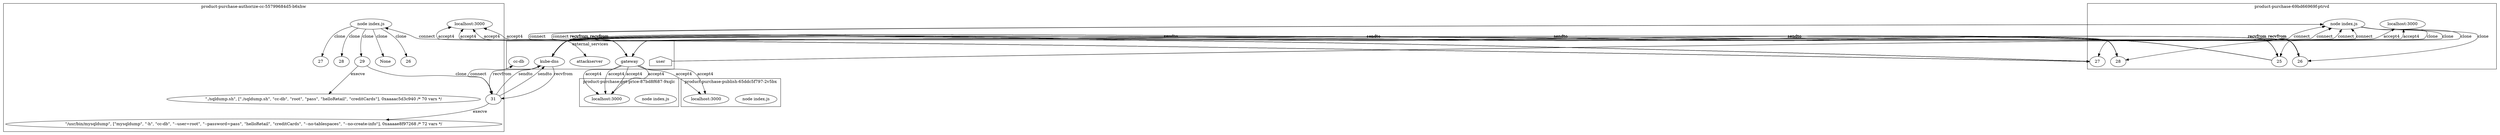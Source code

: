 digraph G {
	subgraph "cluster_ product-purchase-authorize-cc-55799684d5-b6xhw " {
		label=" product-purchase-authorize-cc-55799684d5-b6xhw "
		87587 [label="node index.js"]
		"product-purchase-authorize-cc_localhost_3000" [label="localhost:3000"]
		"product-purchase-authorize-cc_localhost_3000" [label="localhost:3000"]
		87587 -> 92335 [label=clone]
		87587 -> 92348 [label=clone]
		87587 -> 92340 [label=clone]
		87587 -> 93854 [label=clone]
		"product-purchase-authorize-cc_localhost_3000" [label="localhost:3000"]
		"product-purchase-authorize-cc_localhost_3000" [label="localhost:3000"]
		87587 -> None [label=clone]
		92335 [label=26]
		92348 [label=27]
		92340 [label=28]
		93854 [label=29]
		" product-purchase-authorize-cc-55799684d5-b6xhw _./sqldump.sh cc-db root pass helloRetail creditCards" [label="\"./sqldump.sh\", [\"./sqldump.sh\", \"cc-db\", \"root\", \"pass\", \"helloRetail\", \"creditCards\"], 0xaaaac5d3c940 /* 70 vars */"]
		93854 -> " product-purchase-authorize-cc-55799684d5-b6xhw _./sqldump.sh cc-db root pass helloRetail creditCards" [label=execve]
		93854 -> 93864 [label=clone]
		93864 [label=31]
		" product-purchase-authorize-cc-55799684d5-b6xhw _mysqldump -h cc-db --user=root --password=pass helloRetail creditCards --no-tablespaces --no-create-info" [label="\"/usr/bin/mysqldump\", [\"mysqldump\", \"-h\", \"cc-db\", \"--user=root\", \"--password=pass\", \"helloRetail\", \"creditCards\", \"--no-tablespaces\", \"--no-create-info\"], 0xaaaae8f97268 /* 72 vars */"]
		93864 -> " product-purchase-authorize-cc-55799684d5-b6xhw _mysqldump -h cc-db --user=root --password=pass helloRetail creditCards --no-tablespaces --no-create-info" [label=execve]
	}
	subgraph "cluster_ product-purchase-69bd66969f-ptrvd " {
		label=" product-purchase-69bd66969f-ptrvd "
		88484 [label="node index.js"]
		"product-purchase_localhost_3000" [label="localhost:3000"]
		"product-purchase_localhost_3000" [label="localhost:3000"]
		88484 -> 92258 [label=clone]
		88484 -> 92268 [label=clone]
		88484 -> 92261 [label=clone]
		88484 -> 92276 [label=clone]
		92258 [label=25]
		92268 [label=26]
		92261 [label=27]
		92276 [label=28]
	}
	subgraph "cluster_ product-purchase-get-price-87bd8f687-9xqlc " {
		label=" product-purchase-get-price-87bd8f687-9xqlc "
		89658 [label="node index.js"]
		"product-purchase-get-price_localhost_3000" [label="localhost:3000"]
		"product-purchase-get-price_localhost_3000" [label="localhost:3000"]
		"product-purchase-get-price_localhost_3000" [label="localhost:3000"]
		"product-purchase-get-price_localhost_3000" [label="localhost:3000"]
	}
	subgraph "cluster_ product-purchase-publish-65ddc5f797-2v5bx " {
		label=" product-purchase-publish-65ddc5f797-2v5bx "
		91097 [label="node index.js"]
		"product-purchase-publish_localhost_3000" [label="localhost:3000"]
		"product-purchase-publish_localhost_3000" [label="localhost:3000"]
	}
	subgraph cluster_services {
		label=external_services
		user [shape=house]
		"10.107.89.58_8080" -> "product-purchase-authorize-cc_localhost_3000" [label=accept4]
		"10.107.89.58_8080" -> "product-purchase-authorize-cc_localhost_3000" [label=accept4]
		"10.99.80.72_8889" [label=attackserver]
		87587 -> "10.99.80.72_8889" [label=connect dir=both]
		"10.107.89.58_8080" -> "product-purchase-authorize-cc_localhost_3000" [label=accept4]
		"10.107.89.58_8080" -> "product-purchase-authorize-cc_localhost_3000" [label=accept4]
		"10.96.0.10_53" [label="kube-dns"]
		93864 -> "10.96.0.10_53" [label=sendto]
		"10.96.0.10_53" [label="kube-dns"]
		93864 -> "10.96.0.10_53" [label=sendto]
		"10.96.0.10_53" [label="kube-dns"]
		"10.96.0.10_53" -> 93864 [label=recvfrom]
		"10.96.0.10_53" [label="kube-dns"]
		"10.96.0.10_53" -> 93864 [label=recvfrom]
		"10.107.93.109_3306" [label="cc-db"]
		93864 -> "10.107.93.109_3306" [label=connect dir=both]
		user -> "product-purchase_localhost_3000" [label=accept4]
		user -> "product-purchase_localhost_3000" [label=accept4]
		"10.107.89.58_8080" [label=gateway]
		88484 -> "10.107.89.58_8080" [label=connect dir=both]
		"10.107.89.58_8080" [label=gateway]
		88484 -> "10.107.89.58_8080" [label=connect dir=both]
		"10.107.89.58_8080" [label=gateway]
		88484 -> "10.107.89.58_8080" [label=connect dir=both]
		"10.107.89.58_8080" [label=gateway]
		88484 -> "10.107.89.58_8080" [label=connect dir=both]
		"10.107.89.58_8080" [label=gateway]
		88484 -> "10.107.89.58_8080" [label=connect dir=both]
		"10.107.89.58_8080" [label=gateway]
		88484 -> "10.107.89.58_8080" [label=connect dir=both]
		"10.96.0.10_53" [label="kube-dns"]
		92258 -> "10.96.0.10_53" [label=sendto]
		"10.96.0.10_53" [label="kube-dns"]
		92258 -> "10.96.0.10_53" [label=sendto]
		"10.96.0.10_53" [label="kube-dns"]
		"10.96.0.10_53" -> 92258 [label=recvfrom]
		"10.96.0.10_53" [label="kube-dns"]
		"10.96.0.10_53" -> 92258 [label=recvfrom]
		"10.96.0.10_53" [label="kube-dns"]
		92258 -> "10.96.0.10_53" [label=sendto]
		"10.96.0.10_53" [label="kube-dns"]
		92258 -> "10.96.0.10_53" [label=sendto]
		"10.96.0.10_53" [label="kube-dns"]
		"10.96.0.10_53" -> 92258 [label=recvfrom]
		"10.96.0.10_53" [label="kube-dns"]
		"10.96.0.10_53" -> 92258 [label=recvfrom]
		"10.96.0.10_53" [label="kube-dns"]
		92258 -> "10.96.0.10_53" [label=sendto]
		"10.96.0.10_53" [label="kube-dns"]
		92258 -> "10.96.0.10_53" [label=sendto]
		"10.96.0.10_53" [label="kube-dns"]
		"10.96.0.10_53" -> 92258 [label=recvfrom]
		"10.96.0.10_53" [label="kube-dns"]
		"10.96.0.10_53" -> 92258 [label=recvfrom]
		"10.96.0.10_53" [label="kube-dns"]
		92258 -> "10.96.0.10_53" [label=sendto]
		"10.96.0.10_53" [label="kube-dns"]
		92258 -> "10.96.0.10_53" [label=sendto]
		"10.96.0.10_53" [label="kube-dns"]
		"10.96.0.10_53" -> 92258 [label=recvfrom]
		"10.96.0.10_53" [label="kube-dns"]
		"10.96.0.10_53" -> 92258 [label=recvfrom]
		"10.96.0.10_53" [label="kube-dns"]
		92268 -> "10.96.0.10_53" [label=sendto]
		"10.96.0.10_53" [label="kube-dns"]
		92268 -> "10.96.0.10_53" [label=sendto]
		"10.96.0.10_53" [label="kube-dns"]
		"10.96.0.10_53" -> 92268 [label=recvfrom]
		"10.96.0.10_53" [label="kube-dns"]
		"10.96.0.10_53" -> 92268 [label=recvfrom]
		"10.96.0.10_53" [label="kube-dns"]
		92268 -> "10.96.0.10_53" [label=sendto]
		"10.96.0.10_53" [label="kube-dns"]
		92268 -> "10.96.0.10_53" [label=sendto]
		"10.96.0.10_53" [label="kube-dns"]
		"10.96.0.10_53" -> 92268 [label=recvfrom]
		"10.96.0.10_53" [label="kube-dns"]
		"10.96.0.10_53" -> 92268 [label=recvfrom]
		"10.96.0.10_53" [label="kube-dns"]
		92268 -> "10.96.0.10_53" [label=sendto]
		"10.96.0.10_53" [label="kube-dns"]
		92268 -> "10.96.0.10_53" [label=sendto]
		"10.96.0.10_53" [label="kube-dns"]
		"10.96.0.10_53" -> 92268 [label=recvfrom]
		"10.96.0.10_53" [label="kube-dns"]
		"10.96.0.10_53" -> 92268 [label=recvfrom]
		"10.96.0.10_53" [label="kube-dns"]
		92268 -> "10.96.0.10_53" [label=sendto]
		"10.96.0.10_53" [label="kube-dns"]
		92268 -> "10.96.0.10_53" [label=sendto]
		"10.96.0.10_53" [label="kube-dns"]
		"10.96.0.10_53" -> 92268 [label=recvfrom]
		"10.96.0.10_53" [label="kube-dns"]
		"10.96.0.10_53" -> 92268 [label=recvfrom]
		"10.96.0.10_53" [label="kube-dns"]
		92261 -> "10.96.0.10_53" [label=sendto]
		"10.96.0.10_53" [label="kube-dns"]
		92261 -> "10.96.0.10_53" [label=sendto]
		"10.96.0.10_53" [label="kube-dns"]
		"10.96.0.10_53" -> 92261 [label=recvfrom]
		"10.96.0.10_53" [label="kube-dns"]
		"10.96.0.10_53" -> 92261 [label=recvfrom]
		"10.96.0.10_53" [label="kube-dns"]
		92261 -> "10.96.0.10_53" [label=sendto]
		"10.96.0.10_53" [label="kube-dns"]
		92261 -> "10.96.0.10_53" [label=sendto]
		"10.96.0.10_53" [label="kube-dns"]
		"10.96.0.10_53" -> 92261 [label=recvfrom]
		"10.96.0.10_53" [label="kube-dns"]
		"10.96.0.10_53" -> 92261 [label=recvfrom]
		"10.96.0.10_53" [label="kube-dns"]
		92261 -> "10.96.0.10_53" [label=sendto]
		"10.96.0.10_53" [label="kube-dns"]
		92261 -> "10.96.0.10_53" [label=sendto]
		"10.96.0.10_53" [label="kube-dns"]
		"10.96.0.10_53" -> 92261 [label=recvfrom]
		"10.96.0.10_53" [label="kube-dns"]
		"10.96.0.10_53" -> 92261 [label=recvfrom]
		"10.96.0.10_53" [label="kube-dns"]
		92261 -> "10.96.0.10_53" [label=sendto]
		"10.96.0.10_53" [label="kube-dns"]
		92261 -> "10.96.0.10_53" [label=sendto]
		"10.96.0.10_53" [label="kube-dns"]
		"10.96.0.10_53" -> 92261 [label=recvfrom]
		"10.96.0.10_53" [label="kube-dns"]
		"10.96.0.10_53" -> 92261 [label=recvfrom]
		"10.96.0.10_53" [label="kube-dns"]
		92261 -> "10.96.0.10_53" [label=sendto]
		"10.96.0.10_53" [label="kube-dns"]
		92261 -> "10.96.0.10_53" [label=sendto]
		"10.96.0.10_53" [label="kube-dns"]
		"10.96.0.10_53" -> 92261 [label=recvfrom]
		"10.96.0.10_53" [label="kube-dns"]
		"10.96.0.10_53" -> 92261 [label=recvfrom]
		"10.96.0.10_53" [label="kube-dns"]
		92261 -> "10.96.0.10_53" [label=sendto]
		"10.96.0.10_53" [label="kube-dns"]
		92261 -> "10.96.0.10_53" [label=sendto]
		"10.96.0.10_53" [label="kube-dns"]
		"10.96.0.10_53" -> 92261 [label=recvfrom]
		"10.96.0.10_53" [label="kube-dns"]
		"10.96.0.10_53" -> 92261 [label=recvfrom]
		"10.96.0.10_53" [label="kube-dns"]
		92261 -> "10.96.0.10_53" [label=sendto]
		"10.96.0.10_53" [label="kube-dns"]
		92261 -> "10.96.0.10_53" [label=sendto]
		"10.96.0.10_53" [label="kube-dns"]
		"10.96.0.10_53" -> 92261 [label=recvfrom]
		"10.96.0.10_53" [label="kube-dns"]
		"10.96.0.10_53" -> 92261 [label=recvfrom]
		"10.96.0.10_53" [label="kube-dns"]
		92261 -> "10.96.0.10_53" [label=sendto]
		"10.96.0.10_53" [label="kube-dns"]
		92261 -> "10.96.0.10_53" [label=sendto]
		"10.96.0.10_53" [label="kube-dns"]
		"10.96.0.10_53" -> 92261 [label=recvfrom]
		"10.96.0.10_53" [label="kube-dns"]
		"10.96.0.10_53" -> 92261 [label=recvfrom]
		"10.96.0.10_53" [label="kube-dns"]
		92276 -> "10.96.0.10_53" [label=sendto]
		"10.96.0.10_53" [label="kube-dns"]
		92276 -> "10.96.0.10_53" [label=sendto]
		"10.96.0.10_53" [label="kube-dns"]
		"10.96.0.10_53" -> 92276 [label=recvfrom]
		"10.96.0.10_53" [label="kube-dns"]
		"10.96.0.10_53" -> 92276 [label=recvfrom]
		"10.96.0.10_53" [label="kube-dns"]
		92276 -> "10.96.0.10_53" [label=sendto]
		"10.96.0.10_53" [label="kube-dns"]
		92276 -> "10.96.0.10_53" [label=sendto]
		"10.96.0.10_53" [label="kube-dns"]
		"10.96.0.10_53" -> 92276 [label=recvfrom]
		"10.96.0.10_53" [label="kube-dns"]
		"10.96.0.10_53" -> 92276 [label=recvfrom]
		"10.96.0.10_53" [label="kube-dns"]
		92276 -> "10.96.0.10_53" [label=sendto]
		"10.96.0.10_53" [label="kube-dns"]
		92276 -> "10.96.0.10_53" [label=sendto]
		"10.96.0.10_53" [label="kube-dns"]
		"10.96.0.10_53" -> 92276 [label=recvfrom]
		"10.96.0.10_53" [label="kube-dns"]
		"10.96.0.10_53" -> 92276 [label=recvfrom]
		"10.96.0.10_53" [label="kube-dns"]
		92276 -> "10.96.0.10_53" [label=sendto]
		"10.96.0.10_53" [label="kube-dns"]
		92276 -> "10.96.0.10_53" [label=sendto]
		"10.96.0.10_53" [label="kube-dns"]
		"10.96.0.10_53" -> 92276 [label=recvfrom]
		"10.96.0.10_53" [label="kube-dns"]
		"10.96.0.10_53" -> 92276 [label=recvfrom]
		"10.96.0.10_53" [label="kube-dns"]
		92276 -> "10.96.0.10_53" [label=sendto]
		"10.96.0.10_53" [label="kube-dns"]
		92276 -> "10.96.0.10_53" [label=sendto]
		"10.96.0.10_53" [label="kube-dns"]
		"10.96.0.10_53" -> 92276 [label=recvfrom]
		"10.96.0.10_53" [label="kube-dns"]
		"10.96.0.10_53" -> 92276 [label=recvfrom]
		"10.96.0.10_53" [label="kube-dns"]
		92276 -> "10.96.0.10_53" [label=sendto]
		"10.96.0.10_53" [label="kube-dns"]
		92276 -> "10.96.0.10_53" [label=sendto]
		"10.96.0.10_53" [label="kube-dns"]
		"10.96.0.10_53" -> 92276 [label=recvfrom]
		"10.96.0.10_53" [label="kube-dns"]
		"10.96.0.10_53" -> 92276 [label=recvfrom]
		"10.96.0.10_53" [label="kube-dns"]
		92276 -> "10.96.0.10_53" [label=sendto]
		"10.96.0.10_53" [label="kube-dns"]
		92276 -> "10.96.0.10_53" [label=sendto]
		"10.96.0.10_53" [label="kube-dns"]
		"10.96.0.10_53" -> 92276 [label=recvfrom]
		"10.96.0.10_53" [label="kube-dns"]
		"10.96.0.10_53" -> 92276 [label=recvfrom]
		"10.96.0.10_53" [label="kube-dns"]
		92276 -> "10.96.0.10_53" [label=sendto]
		"10.96.0.10_53" [label="kube-dns"]
		92276 -> "10.96.0.10_53" [label=sendto]
		"10.96.0.10_53" [label="kube-dns"]
		"10.96.0.10_53" -> 92276 [label=recvfrom]
		"10.96.0.10_53" [label="kube-dns"]
		"10.96.0.10_53" -> 92276 [label=recvfrom]
		"10.107.89.58_8080" -> "product-purchase-get-price_localhost_3000" [label=accept4]
		"10.107.89.58_8080" -> "product-purchase-get-price_localhost_3000" [label=accept4]
		"10.107.89.58_8080" -> "product-purchase-get-price_localhost_3000" [label=accept4]
		"10.107.89.58_8080" -> "product-purchase-get-price_localhost_3000" [label=accept4]
		"10.107.89.58_8080" -> "product-purchase-publish_localhost_3000" [label=accept4]
		"10.107.89.58_8080" -> "product-purchase-publish_localhost_3000" [label=accept4]
	}
}

